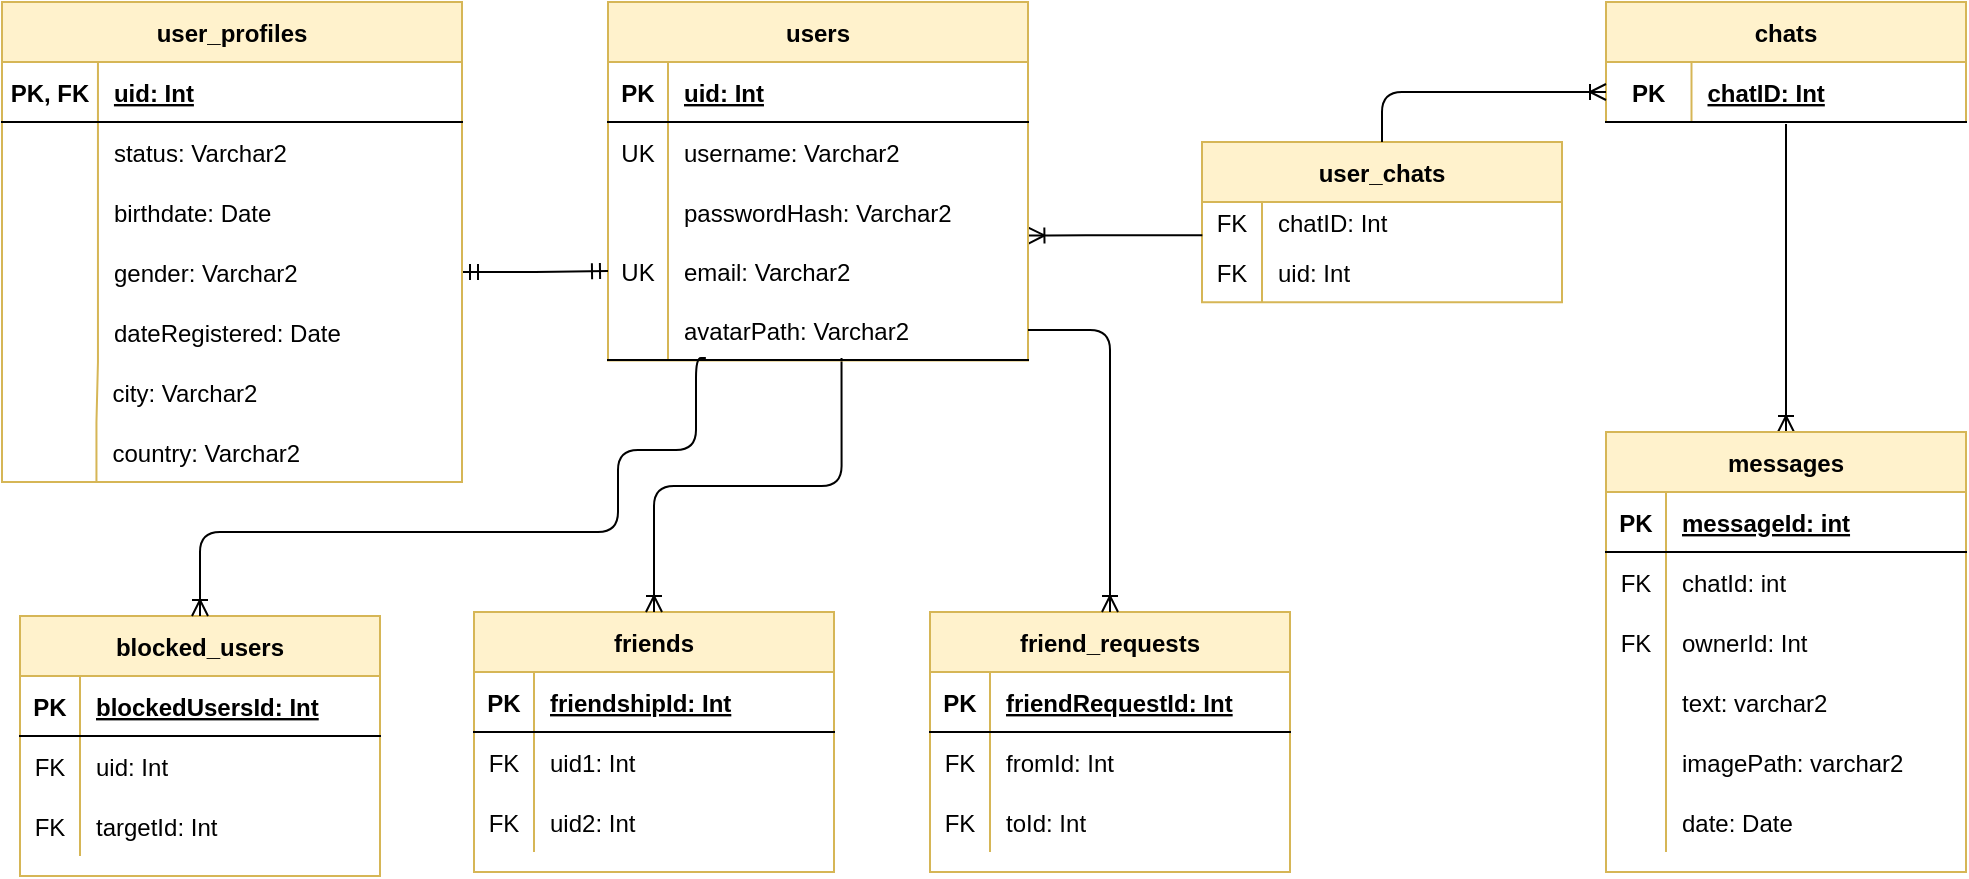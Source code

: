 <mxfile version="13.9.2" type="device" pages="2"><diagram id="nZhAia60HcHjWPLWafiR" name="Page-1"><mxGraphModel dx="1529" dy="642" grid="0" gridSize="10" guides="1" tooltips="1" connect="1" arrows="1" fold="1" page="0" pageScale="1" pageWidth="850" pageHeight="1100" math="0" shadow="0"><root><mxCell id="0"/><mxCell id="1" parent="0"/><mxCell id="AcMi8AMrqR9HZCV92tRk-106" value="user_chats" style="shape=table;startSize=30;container=1;collapsible=1;childLayout=tableLayout;fixedRows=1;rowLines=0;fontStyle=1;align=center;resizeLast=1;fillColor=#fff2cc;strokeColor=#D6B656;swimlaneFillColor=none;rounded=0;shadow=0;sketch=0;columnLines=1;resizeLastRow=0;horizontal=1;noLabel=0;connectable=1;" vertex="1" parent="1"><mxGeometry x="385" y="123" width="180" height="80.107" as="geometry"/></mxCell><mxCell id="AcMi8AMrqR9HZCV92tRk-107" value="" style="shape=partialRectangle;collapsible=0;dropTarget=0;pointerEvents=0;fillColor=none;top=0;left=0;bottom=1;right=0;points=[[0,0.5],[1,0.5]];portConstraint=eastwest;strokeColor=none;" vertex="1" parent="AcMi8AMrqR9HZCV92tRk-106"><mxGeometry y="30" width="180" height="20" as="geometry"/></mxCell><mxCell id="AcMi8AMrqR9HZCV92tRk-108" value="FK" style="shape=partialRectangle;connectable=0;fillColor=none;top=0;left=0;bottom=0;right=0;fontStyle=0;overflow=hidden;" vertex="1" parent="AcMi8AMrqR9HZCV92tRk-107"><mxGeometry width="30" height="20" as="geometry"/></mxCell><mxCell id="AcMi8AMrqR9HZCV92tRk-109" value="chatID: Int" style="shape=partialRectangle;connectable=0;fillColor=none;top=0;left=0;bottom=0;right=0;align=left;spacingLeft=6;fontStyle=0;overflow=hidden;" vertex="1" parent="AcMi8AMrqR9HZCV92tRk-107"><mxGeometry x="30" width="150" height="20" as="geometry"/></mxCell><mxCell id="AcMi8AMrqR9HZCV92tRk-110" value="" style="shape=partialRectangle;collapsible=0;dropTarget=0;pointerEvents=0;fillColor=none;top=0;left=0;bottom=1;right=0;points=[[0,0.5],[1,0.5]];portConstraint=eastwest;strokeWidth=1;strokeColor=none;" vertex="1" parent="AcMi8AMrqR9HZCV92tRk-106"><mxGeometry y="50" width="180" height="30" as="geometry"/></mxCell><mxCell id="AcMi8AMrqR9HZCV92tRk-111" value="FK" style="shape=partialRectangle;connectable=0;fillColor=none;top=0;left=0;bottom=0;right=0;fontStyle=0;overflow=hidden;" vertex="1" parent="AcMi8AMrqR9HZCV92tRk-110"><mxGeometry width="30" height="30" as="geometry"/></mxCell><mxCell id="AcMi8AMrqR9HZCV92tRk-112" value="uid: Int" style="shape=partialRectangle;connectable=0;fillColor=none;top=0;left=0;bottom=0;right=0;align=left;spacingLeft=6;fontStyle=0;overflow=hidden;" vertex="1" parent="AcMi8AMrqR9HZCV92tRk-110"><mxGeometry x="30" width="150" height="30" as="geometry"/></mxCell><mxCell id="AcMi8AMrqR9HZCV92tRk-113" value="" style="edgeStyle=orthogonalEdgeStyle;fontSize=12;html=1;endArrow=ERoneToMany;exitX=0.001;exitY=0.832;exitDx=0;exitDy=0;exitPerimeter=0;entryX=1.001;entryY=0.893;entryDx=0;entryDy=0;entryPerimeter=0;" edge="1" parent="1" source="AcMi8AMrqR9HZCV92tRk-107" target="AcMi8AMrqR9HZCV92tRk-162"><mxGeometry width="100" height="100" relative="1" as="geometry"><mxPoint x="373" y="174" as="sourcePoint"/><mxPoint x="313" y="174" as="targetPoint"/><Array as="points"><mxPoint x="318" y="170"/><mxPoint x="298" y="170"/></Array></mxGeometry></mxCell><mxCell id="AcMi8AMrqR9HZCV92tRk-114" value="" style="edgeStyle=orthogonalEdgeStyle;fontSize=12;html=1;endArrow=ERoneToMany;entryX=0.5;entryY=0;entryDx=0;entryDy=0;exitX=0.5;exitY=1.033;exitDx=0;exitDy=0;exitPerimeter=0;" edge="1" parent="1" source="AcMi8AMrqR9HZCV92tRk-207" target="AcMi8AMrqR9HZCV92tRk-115"><mxGeometry width="100" height="100" relative="1" as="geometry"><mxPoint x="677" y="151" as="sourcePoint"/><mxPoint x="614" y="273" as="targetPoint"/><Array as="points"/></mxGeometry></mxCell><mxCell id="AcMi8AMrqR9HZCV92tRk-115" value="messages" style="shape=table;startSize=30;container=1;collapsible=1;childLayout=tableLayout;fixedRows=1;rowLines=0;fontStyle=1;align=center;resizeLast=1;fillColor=#fff2cc;strokeColor=#d6b656;" vertex="1" parent="1"><mxGeometry x="587" y="268" width="180" height="220" as="geometry"/></mxCell><mxCell id="AcMi8AMrqR9HZCV92tRk-116" value="" style="shape=partialRectangle;collapsible=0;dropTarget=0;pointerEvents=0;fillColor=none;top=0;left=0;bottom=1;right=0;points=[[0,0.5],[1,0.5]];portConstraint=eastwest;" vertex="1" parent="AcMi8AMrqR9HZCV92tRk-115"><mxGeometry y="30" width="180" height="30" as="geometry"/></mxCell><mxCell id="AcMi8AMrqR9HZCV92tRk-117" value="PK" style="shape=partialRectangle;connectable=0;fillColor=none;top=0;left=0;bottom=0;right=0;fontStyle=1;overflow=hidden;" vertex="1" parent="AcMi8AMrqR9HZCV92tRk-116"><mxGeometry width="30" height="30" as="geometry"/></mxCell><mxCell id="AcMi8AMrqR9HZCV92tRk-118" value="messageId: int" style="shape=partialRectangle;connectable=0;fillColor=none;top=0;left=0;bottom=0;right=0;align=left;spacingLeft=6;fontStyle=5;overflow=hidden;" vertex="1" parent="AcMi8AMrqR9HZCV92tRk-116"><mxGeometry x="30" width="150" height="30" as="geometry"/></mxCell><mxCell id="AcMi8AMrqR9HZCV92tRk-119" value="" style="shape=partialRectangle;collapsible=0;dropTarget=0;pointerEvents=0;fillColor=none;top=0;left=0;bottom=0;right=0;points=[[0,0.5],[1,0.5]];portConstraint=eastwest;" vertex="1" parent="AcMi8AMrqR9HZCV92tRk-115"><mxGeometry y="60" width="180" height="30" as="geometry"/></mxCell><mxCell id="AcMi8AMrqR9HZCV92tRk-120" value="FK" style="shape=partialRectangle;connectable=0;fillColor=none;top=0;left=0;bottom=0;right=0;editable=1;overflow=hidden;" vertex="1" parent="AcMi8AMrqR9HZCV92tRk-119"><mxGeometry width="30" height="30" as="geometry"/></mxCell><mxCell id="AcMi8AMrqR9HZCV92tRk-121" value="chatId: int" style="shape=partialRectangle;connectable=0;fillColor=none;top=0;left=0;bottom=0;right=0;align=left;spacingLeft=6;overflow=hidden;" vertex="1" parent="AcMi8AMrqR9HZCV92tRk-119"><mxGeometry x="30" width="150" height="30" as="geometry"/></mxCell><mxCell id="AcMi8AMrqR9HZCV92tRk-122" value="" style="shape=partialRectangle;collapsible=0;dropTarget=0;pointerEvents=0;fillColor=none;top=0;left=0;bottom=0;right=0;points=[[0,0.5],[1,0.5]];portConstraint=eastwest;" vertex="1" parent="AcMi8AMrqR9HZCV92tRk-115"><mxGeometry y="90" width="180" height="30" as="geometry"/></mxCell><mxCell id="AcMi8AMrqR9HZCV92tRk-123" value="FK" style="shape=partialRectangle;connectable=0;fillColor=none;top=0;left=0;bottom=0;right=0;editable=1;overflow=hidden;" vertex="1" parent="AcMi8AMrqR9HZCV92tRk-122"><mxGeometry width="30" height="30" as="geometry"/></mxCell><mxCell id="AcMi8AMrqR9HZCV92tRk-124" value="ownerId: Int" style="shape=partialRectangle;connectable=0;fillColor=none;top=0;left=0;bottom=0;right=0;align=left;spacingLeft=6;overflow=hidden;" vertex="1" parent="AcMi8AMrqR9HZCV92tRk-122"><mxGeometry x="30" width="150" height="30" as="geometry"/></mxCell><mxCell id="AcMi8AMrqR9HZCV92tRk-125" value="" style="shape=partialRectangle;collapsible=0;dropTarget=0;pointerEvents=0;fillColor=none;top=0;left=0;bottom=0;right=0;points=[[0,0.5],[1,0.5]];portConstraint=eastwest;" vertex="1" parent="AcMi8AMrqR9HZCV92tRk-115"><mxGeometry y="120" width="180" height="30" as="geometry"/></mxCell><mxCell id="AcMi8AMrqR9HZCV92tRk-126" value="" style="shape=partialRectangle;connectable=0;fillColor=none;top=0;left=0;bottom=0;right=0;editable=1;overflow=hidden;" vertex="1" parent="AcMi8AMrqR9HZCV92tRk-125"><mxGeometry width="30" height="30" as="geometry"/></mxCell><mxCell id="AcMi8AMrqR9HZCV92tRk-127" value="text: varchar2" style="shape=partialRectangle;connectable=0;fillColor=none;top=0;left=0;bottom=0;right=0;align=left;spacingLeft=6;overflow=hidden;" vertex="1" parent="AcMi8AMrqR9HZCV92tRk-125"><mxGeometry x="30" width="150" height="30" as="geometry"/></mxCell><mxCell id="AcMi8AMrqR9HZCV92tRk-128" value="" style="shape=partialRectangle;collapsible=0;dropTarget=0;pointerEvents=0;fillColor=none;top=0;left=0;bottom=0;right=0;points=[[0,0.5],[1,0.5]];portConstraint=eastwest;" vertex="1" parent="AcMi8AMrqR9HZCV92tRk-115"><mxGeometry y="150" width="180" height="30" as="geometry"/></mxCell><mxCell id="AcMi8AMrqR9HZCV92tRk-129" value="" style="shape=partialRectangle;connectable=0;fillColor=none;top=0;left=0;bottom=0;right=0;editable=1;overflow=hidden;" vertex="1" parent="AcMi8AMrqR9HZCV92tRk-128"><mxGeometry width="30" height="30" as="geometry"/></mxCell><mxCell id="AcMi8AMrqR9HZCV92tRk-130" value="imagePath: varchar2" style="shape=partialRectangle;connectable=0;fillColor=none;top=0;left=0;bottom=0;right=0;align=left;spacingLeft=6;overflow=hidden;" vertex="1" parent="AcMi8AMrqR9HZCV92tRk-128"><mxGeometry x="30" width="150" height="30" as="geometry"/></mxCell><mxCell id="AcMi8AMrqR9HZCV92tRk-131" value="" style="shape=partialRectangle;collapsible=0;dropTarget=0;pointerEvents=0;fillColor=none;top=0;left=0;bottom=0;right=0;points=[[0,0.5],[1,0.5]];portConstraint=eastwest;" vertex="1" parent="AcMi8AMrqR9HZCV92tRk-115"><mxGeometry y="180" width="180" height="30" as="geometry"/></mxCell><mxCell id="AcMi8AMrqR9HZCV92tRk-132" value="" style="shape=partialRectangle;connectable=0;fillColor=none;top=0;left=0;bottom=0;right=0;editable=1;overflow=hidden;" vertex="1" parent="AcMi8AMrqR9HZCV92tRk-131"><mxGeometry width="30" height="30" as="geometry"/></mxCell><mxCell id="AcMi8AMrqR9HZCV92tRk-133" value="date: Date" style="shape=partialRectangle;connectable=0;fillColor=none;top=0;left=0;bottom=0;right=0;align=left;spacingLeft=6;overflow=hidden;" vertex="1" parent="AcMi8AMrqR9HZCV92tRk-131"><mxGeometry x="30" width="150" height="30" as="geometry"/></mxCell><mxCell id="AcMi8AMrqR9HZCV92tRk-134" value="friend_requests" style="shape=table;startSize=30;container=1;collapsible=1;childLayout=tableLayout;fixedRows=1;rowLines=0;fontStyle=1;align=center;resizeLast=1;fillColor=#fff2cc;strokeColor=#d6b656;" vertex="1" parent="1"><mxGeometry x="249" y="358" width="180" height="130" as="geometry"/></mxCell><mxCell id="AcMi8AMrqR9HZCV92tRk-135" value="" style="shape=partialRectangle;collapsible=0;dropTarget=0;pointerEvents=0;fillColor=none;top=0;left=0;bottom=1;right=0;points=[[0,0.5],[1,0.5]];portConstraint=eastwest;" vertex="1" parent="AcMi8AMrqR9HZCV92tRk-134"><mxGeometry y="30" width="180" height="30" as="geometry"/></mxCell><mxCell id="AcMi8AMrqR9HZCV92tRk-136" value="PK" style="shape=partialRectangle;connectable=0;fillColor=none;top=0;left=0;bottom=0;right=0;fontStyle=1;overflow=hidden;" vertex="1" parent="AcMi8AMrqR9HZCV92tRk-135"><mxGeometry width="30" height="30" as="geometry"/></mxCell><mxCell id="AcMi8AMrqR9HZCV92tRk-137" value="friendRequestId: Int" style="shape=partialRectangle;connectable=0;fillColor=none;top=0;left=0;bottom=0;right=0;align=left;spacingLeft=6;fontStyle=5;overflow=hidden;" vertex="1" parent="AcMi8AMrqR9HZCV92tRk-135"><mxGeometry x="30" width="150" height="30" as="geometry"/></mxCell><mxCell id="AcMi8AMrqR9HZCV92tRk-138" value="" style="shape=partialRectangle;collapsible=0;dropTarget=0;pointerEvents=0;fillColor=none;top=0;left=0;bottom=0;right=0;points=[[0,0.5],[1,0.5]];portConstraint=eastwest;" vertex="1" parent="AcMi8AMrqR9HZCV92tRk-134"><mxGeometry y="60" width="180" height="30" as="geometry"/></mxCell><mxCell id="AcMi8AMrqR9HZCV92tRk-139" value="FK" style="shape=partialRectangle;connectable=0;fillColor=none;top=0;left=0;bottom=0;right=0;editable=1;overflow=hidden;" vertex="1" parent="AcMi8AMrqR9HZCV92tRk-138"><mxGeometry width="30" height="30" as="geometry"/></mxCell><mxCell id="AcMi8AMrqR9HZCV92tRk-140" value="fromId: Int" style="shape=partialRectangle;connectable=0;fillColor=none;top=0;left=0;bottom=0;right=0;align=left;spacingLeft=6;overflow=hidden;" vertex="1" parent="AcMi8AMrqR9HZCV92tRk-138"><mxGeometry x="30" width="150" height="30" as="geometry"/></mxCell><mxCell id="AcMi8AMrqR9HZCV92tRk-141" value="" style="shape=partialRectangle;collapsible=0;dropTarget=0;pointerEvents=0;fillColor=none;top=0;left=0;bottom=0;right=0;points=[[0,0.5],[1,0.5]];portConstraint=eastwest;" vertex="1" parent="AcMi8AMrqR9HZCV92tRk-134"><mxGeometry y="90" width="180" height="30" as="geometry"/></mxCell><mxCell id="AcMi8AMrqR9HZCV92tRk-142" value="FK" style="shape=partialRectangle;connectable=0;fillColor=none;top=0;left=0;bottom=0;right=0;editable=1;overflow=hidden;" vertex="1" parent="AcMi8AMrqR9HZCV92tRk-141"><mxGeometry width="30" height="30" as="geometry"/></mxCell><mxCell id="AcMi8AMrqR9HZCV92tRk-143" value="toId: Int" style="shape=partialRectangle;connectable=0;fillColor=none;top=0;left=0;bottom=0;right=0;align=left;spacingLeft=6;overflow=hidden;" vertex="1" parent="AcMi8AMrqR9HZCV92tRk-141"><mxGeometry x="30" width="150" height="30" as="geometry"/></mxCell><mxCell id="AcMi8AMrqR9HZCV92tRk-144" value="friends" style="shape=table;startSize=30;container=1;collapsible=1;childLayout=tableLayout;fixedRows=1;rowLines=0;fontStyle=1;align=center;resizeLast=1;fillColor=#fff2cc;strokeColor=#d6b656;" vertex="1" parent="1"><mxGeometry x="21" y="358" width="180" height="130" as="geometry"/></mxCell><mxCell id="AcMi8AMrqR9HZCV92tRk-145" value="" style="shape=partialRectangle;collapsible=0;dropTarget=0;pointerEvents=0;fillColor=none;top=0;left=0;bottom=1;right=0;points=[[0,0.5],[1,0.5]];portConstraint=eastwest;" vertex="1" parent="AcMi8AMrqR9HZCV92tRk-144"><mxGeometry y="30" width="180" height="30" as="geometry"/></mxCell><mxCell id="AcMi8AMrqR9HZCV92tRk-146" value="PK" style="shape=partialRectangle;connectable=0;fillColor=none;top=0;left=0;bottom=0;right=0;fontStyle=1;overflow=hidden;" vertex="1" parent="AcMi8AMrqR9HZCV92tRk-145"><mxGeometry width="30" height="30" as="geometry"/></mxCell><mxCell id="AcMi8AMrqR9HZCV92tRk-147" value="friendshipId: Int" style="shape=partialRectangle;connectable=0;fillColor=none;top=0;left=0;bottom=0;right=0;align=left;spacingLeft=6;fontStyle=5;overflow=hidden;" vertex="1" parent="AcMi8AMrqR9HZCV92tRk-145"><mxGeometry x="30" width="150" height="30" as="geometry"/></mxCell><mxCell id="AcMi8AMrqR9HZCV92tRk-148" value="" style="shape=partialRectangle;collapsible=0;dropTarget=0;pointerEvents=0;fillColor=none;top=0;left=0;bottom=0;right=0;points=[[0,0.5],[1,0.5]];portConstraint=eastwest;" vertex="1" parent="AcMi8AMrqR9HZCV92tRk-144"><mxGeometry y="60" width="180" height="30" as="geometry"/></mxCell><mxCell id="AcMi8AMrqR9HZCV92tRk-149" value="FK" style="shape=partialRectangle;connectable=0;fillColor=none;top=0;left=0;bottom=0;right=0;editable=1;overflow=hidden;" vertex="1" parent="AcMi8AMrqR9HZCV92tRk-148"><mxGeometry width="30" height="30" as="geometry"/></mxCell><mxCell id="AcMi8AMrqR9HZCV92tRk-150" value="uid1: Int" style="shape=partialRectangle;connectable=0;fillColor=none;top=0;left=0;bottom=0;right=0;align=left;spacingLeft=6;overflow=hidden;" vertex="1" parent="AcMi8AMrqR9HZCV92tRk-148"><mxGeometry x="30" width="150" height="30" as="geometry"/></mxCell><mxCell id="AcMi8AMrqR9HZCV92tRk-151" value="" style="shape=partialRectangle;collapsible=0;dropTarget=0;pointerEvents=0;fillColor=none;top=0;left=0;bottom=0;right=0;points=[[0,0.5],[1,0.5]];portConstraint=eastwest;" vertex="1" parent="AcMi8AMrqR9HZCV92tRk-144"><mxGeometry y="90" width="180" height="30" as="geometry"/></mxCell><mxCell id="AcMi8AMrqR9HZCV92tRk-152" value="FK" style="shape=partialRectangle;connectable=0;fillColor=none;top=0;left=0;bottom=0;right=0;editable=1;overflow=hidden;" vertex="1" parent="AcMi8AMrqR9HZCV92tRk-151"><mxGeometry width="30" height="30" as="geometry"/></mxCell><mxCell id="AcMi8AMrqR9HZCV92tRk-153" value="uid2: Int" style="shape=partialRectangle;connectable=0;fillColor=none;top=0;left=0;bottom=0;right=0;align=left;spacingLeft=6;overflow=hidden;" vertex="1" parent="AcMi8AMrqR9HZCV92tRk-151"><mxGeometry x="30" width="150" height="30" as="geometry"/></mxCell><mxCell id="AcMi8AMrqR9HZCV92tRk-154" value="" style="edgeStyle=orthogonalEdgeStyle;fontSize=12;html=1;endArrow=ERoneToMany;entryX=0.5;entryY=0;entryDx=0;entryDy=0;exitX=0.556;exitY=0.967;exitDx=0;exitDy=0;exitPerimeter=0;" edge="1" parent="1" source="AcMi8AMrqR9HZCV92tRk-168" target="AcMi8AMrqR9HZCV92tRk-144"><mxGeometry width="100" height="100" relative="1" as="geometry"><mxPoint x="221" y="300" as="sourcePoint"/><mxPoint x="182" y="302" as="targetPoint"/></mxGeometry></mxCell><mxCell id="AcMi8AMrqR9HZCV92tRk-155" value="users" style="shape=table;startSize=30;container=1;collapsible=1;childLayout=tableLayout;fixedRows=1;rowLines=0;fontStyle=1;align=center;resizeLast=1;fillColor=#fff2cc;strokeColor=#d6b656;" vertex="1" parent="1"><mxGeometry x="88" y="53" width="210" height="179.218" as="geometry"/></mxCell><mxCell id="AcMi8AMrqR9HZCV92tRk-156" value="" style="shape=partialRectangle;collapsible=0;dropTarget=0;pointerEvents=0;fillColor=none;top=0;left=0;bottom=1;right=0;points=[[0,0.5],[1,0.5]];portConstraint=eastwest;" vertex="1" parent="AcMi8AMrqR9HZCV92tRk-155"><mxGeometry y="30" width="210" height="30" as="geometry"/></mxCell><mxCell id="AcMi8AMrqR9HZCV92tRk-157" value="PK" style="shape=partialRectangle;connectable=0;fillColor=none;top=0;left=0;bottom=0;right=0;fontStyle=1;overflow=hidden;" vertex="1" parent="AcMi8AMrqR9HZCV92tRk-156"><mxGeometry width="30" height="30" as="geometry"/></mxCell><mxCell id="AcMi8AMrqR9HZCV92tRk-158" value="uid: Int" style="shape=partialRectangle;connectable=0;fillColor=none;top=0;left=0;bottom=0;right=0;align=left;spacingLeft=6;fontStyle=5;overflow=hidden;" vertex="1" parent="AcMi8AMrqR9HZCV92tRk-156"><mxGeometry x="30" width="180" height="30" as="geometry"/></mxCell><mxCell id="AcMi8AMrqR9HZCV92tRk-159" value="" style="shape=partialRectangle;collapsible=0;dropTarget=0;pointerEvents=0;fillColor=none;top=0;left=0;bottom=1;right=0;points=[[0,0.5],[1,0.5]];portConstraint=eastwest;strokeColor=none;" vertex="1" parent="AcMi8AMrqR9HZCV92tRk-155"><mxGeometry y="60" width="210" height="30" as="geometry"/></mxCell><mxCell id="AcMi8AMrqR9HZCV92tRk-160" value="UK" style="shape=partialRectangle;connectable=0;fillColor=none;top=0;left=0;bottom=0;right=0;fontStyle=0;overflow=hidden;" vertex="1" parent="AcMi8AMrqR9HZCV92tRk-159"><mxGeometry width="30" height="30" as="geometry"/></mxCell><mxCell id="AcMi8AMrqR9HZCV92tRk-161" value="username: Varchar2" style="shape=partialRectangle;connectable=0;fillColor=none;top=0;left=0;bottom=0;right=0;align=left;spacingLeft=6;fontStyle=0;overflow=hidden;strokeColor=none;" vertex="1" parent="AcMi8AMrqR9HZCV92tRk-159"><mxGeometry x="30" width="180" height="30" as="geometry"/></mxCell><mxCell id="AcMi8AMrqR9HZCV92tRk-162" value="" style="shape=partialRectangle;collapsible=0;dropTarget=0;pointerEvents=0;fillColor=none;top=0;left=0;bottom=1;right=0;points=[[0,0.5],[1,0.5]];portConstraint=eastwest;strokeColor=none;" vertex="1" parent="AcMi8AMrqR9HZCV92tRk-155"><mxGeometry y="90" width="210" height="30" as="geometry"/></mxCell><mxCell id="AcMi8AMrqR9HZCV92tRk-163" value="" style="shape=partialRectangle;connectable=0;fillColor=none;top=0;left=0;bottom=0;right=0;fontStyle=1;overflow=hidden;" vertex="1" parent="AcMi8AMrqR9HZCV92tRk-162"><mxGeometry width="30" height="30" as="geometry"/></mxCell><mxCell id="AcMi8AMrqR9HZCV92tRk-164" value="passwordHash: Varchar2" style="shape=partialRectangle;connectable=0;fillColor=none;top=0;left=0;bottom=0;right=0;align=left;spacingLeft=6;fontStyle=0;overflow=hidden;strokeColor=none;" vertex="1" parent="AcMi8AMrqR9HZCV92tRk-162"><mxGeometry x="30" width="180" height="30" as="geometry"/></mxCell><mxCell id="AcMi8AMrqR9HZCV92tRk-165" value="" style="shape=partialRectangle;collapsible=0;dropTarget=0;pointerEvents=0;fillColor=none;top=0;left=0;bottom=1;right=0;points=[[0,0.5],[1,0.5]];portConstraint=eastwest;strokeColor=none;" vertex="1" parent="AcMi8AMrqR9HZCV92tRk-155"><mxGeometry y="120" width="210" height="29" as="geometry"/></mxCell><mxCell id="AcMi8AMrqR9HZCV92tRk-166" value="UK" style="shape=partialRectangle;connectable=0;fillColor=none;top=0;left=0;bottom=0;right=0;fontStyle=0;overflow=hidden;" vertex="1" parent="AcMi8AMrqR9HZCV92tRk-165"><mxGeometry width="30" height="29" as="geometry"/></mxCell><mxCell id="AcMi8AMrqR9HZCV92tRk-167" value="email: Varchar2" style="shape=partialRectangle;connectable=0;fillColor=none;top=0;left=0;bottom=0;right=0;align=left;spacingLeft=6;fontStyle=0;overflow=hidden;" vertex="1" parent="AcMi8AMrqR9HZCV92tRk-165"><mxGeometry x="30" width="180" height="29" as="geometry"/></mxCell><mxCell id="AcMi8AMrqR9HZCV92tRk-168" value="" style="shape=partialRectangle;collapsible=0;dropTarget=0;pointerEvents=0;fillColor=none;top=0;left=0;bottom=1;right=0;points=[[0,0.5],[1,0.5]];portConstraint=eastwest;" vertex="1" parent="AcMi8AMrqR9HZCV92tRk-155"><mxGeometry y="149" width="210" height="30" as="geometry"/></mxCell><mxCell id="AcMi8AMrqR9HZCV92tRk-169" value="" style="shape=partialRectangle;connectable=0;fillColor=none;top=0;left=0;bottom=0;right=0;fontStyle=1;overflow=hidden;" vertex="1" parent="AcMi8AMrqR9HZCV92tRk-168"><mxGeometry width="30" height="30" as="geometry"/></mxCell><mxCell id="AcMi8AMrqR9HZCV92tRk-170" value="avatarPath: Varchar2" style="shape=partialRectangle;connectable=0;fillColor=none;top=0;left=0;bottom=0;right=0;align=left;spacingLeft=6;fontStyle=0;overflow=hidden;" vertex="1" parent="AcMi8AMrqR9HZCV92tRk-168"><mxGeometry x="30" width="180" height="30" as="geometry"/></mxCell><mxCell id="AcMi8AMrqR9HZCV92tRk-171" value="" style="edgeStyle=orthogonalEdgeStyle;fontSize=12;html=1;endArrow=ERoneToMany;entryX=0.5;entryY=0;entryDx=0;entryDy=0;exitX=1;exitY=0.5;exitDx=0;exitDy=0;" edge="1" parent="1" source="AcMi8AMrqR9HZCV92tRk-168" target="AcMi8AMrqR9HZCV92tRk-134"><mxGeometry width="100" height="100" relative="1" as="geometry"><mxPoint x="462.08" y="194.01" as="sourcePoint"/><mxPoint x="385" y="313" as="targetPoint"/></mxGeometry></mxCell><mxCell id="AcMi8AMrqR9HZCV92tRk-172" value="" style="edgeStyle=orthogonalEdgeStyle;fontSize=12;html=1;endArrow=ERmandOne;startArrow=ERmandOne;exitX=1;exitY=0.5;exitDx=0;exitDy=0;entryX=0;entryY=0.5;entryDx=0;entryDy=0;" edge="1" parent="1" source="AcMi8AMrqR9HZCV92tRk-183" target="AcMi8AMrqR9HZCV92tRk-165"><mxGeometry width="100" height="100" relative="1" as="geometry"><mxPoint x="58" y="284" as="sourcePoint"/><mxPoint x="88" y="184" as="targetPoint"/></mxGeometry></mxCell><mxCell id="AcMi8AMrqR9HZCV92tRk-173" value="user_profiles" style="shape=table;startSize=30;container=1;collapsible=1;childLayout=tableLayout;fixedRows=1;rowLines=0;fontStyle=1;align=center;resizeLast=1;fillColor=#fff2cc;strokeColor=#d6b656;" vertex="1" parent="1"><mxGeometry x="-215" y="53" width="230" height="240" as="geometry"/></mxCell><mxCell id="AcMi8AMrqR9HZCV92tRk-174" value="" style="shape=partialRectangle;collapsible=0;dropTarget=0;pointerEvents=0;fillColor=none;top=0;left=0;bottom=1;right=0;points=[[0,0.5],[1,0.5]];portConstraint=eastwest;" vertex="1" parent="AcMi8AMrqR9HZCV92tRk-173"><mxGeometry y="30" width="230" height="30" as="geometry"/></mxCell><mxCell id="AcMi8AMrqR9HZCV92tRk-175" value="PK, FK" style="shape=partialRectangle;connectable=0;fillColor=none;top=0;left=0;bottom=0;right=0;fontStyle=1;overflow=hidden;" vertex="1" parent="AcMi8AMrqR9HZCV92tRk-174"><mxGeometry width="47.976" height="30" as="geometry"/></mxCell><mxCell id="AcMi8AMrqR9HZCV92tRk-176" value="uid: Int" style="shape=partialRectangle;connectable=0;fillColor=none;top=0;left=0;bottom=0;right=0;align=left;spacingLeft=6;fontStyle=5;overflow=hidden;" vertex="1" parent="AcMi8AMrqR9HZCV92tRk-174"><mxGeometry x="47.976" width="182.024" height="30" as="geometry"/></mxCell><mxCell id="AcMi8AMrqR9HZCV92tRk-177" value="" style="shape=partialRectangle;collapsible=0;dropTarget=0;pointerEvents=0;fillColor=none;top=0;left=0;bottom=0;right=0;points=[[0,0.5],[1,0.5]];portConstraint=eastwest;" vertex="1" parent="AcMi8AMrqR9HZCV92tRk-173"><mxGeometry y="60" width="230" height="30" as="geometry"/></mxCell><mxCell id="AcMi8AMrqR9HZCV92tRk-178" value="" style="shape=partialRectangle;connectable=0;fillColor=none;top=0;left=0;bottom=0;right=0;fontStyle=1;overflow=hidden;" vertex="1" parent="AcMi8AMrqR9HZCV92tRk-177"><mxGeometry width="47.976" height="30" as="geometry"/></mxCell><mxCell id="AcMi8AMrqR9HZCV92tRk-179" value="status: Varchar2" style="shape=partialRectangle;connectable=0;fillColor=none;top=0;left=0;bottom=0;right=0;align=left;spacingLeft=6;fontStyle=0;overflow=hidden;" vertex="1" parent="AcMi8AMrqR9HZCV92tRk-177"><mxGeometry x="47.976" width="182.024" height="30" as="geometry"/></mxCell><mxCell id="AcMi8AMrqR9HZCV92tRk-180" value="" style="shape=partialRectangle;collapsible=0;dropTarget=0;pointerEvents=0;fillColor=none;top=0;left=0;bottom=0;right=0;points=[[0,0.5],[1,0.5]];portConstraint=eastwest;" vertex="1" parent="AcMi8AMrqR9HZCV92tRk-173"><mxGeometry y="90" width="230" height="30" as="geometry"/></mxCell><mxCell id="AcMi8AMrqR9HZCV92tRk-181" value="" style="shape=partialRectangle;connectable=0;fillColor=none;top=0;left=0;bottom=0;right=0;fontStyle=1;overflow=hidden;" vertex="1" parent="AcMi8AMrqR9HZCV92tRk-180"><mxGeometry width="47.976" height="30" as="geometry"/></mxCell><mxCell id="AcMi8AMrqR9HZCV92tRk-182" value="birthdate: Date" style="shape=partialRectangle;connectable=0;fillColor=none;top=0;left=0;bottom=0;right=0;align=left;spacingLeft=6;fontStyle=0;overflow=hidden;" vertex="1" parent="AcMi8AMrqR9HZCV92tRk-180"><mxGeometry x="47.976" width="182.024" height="30" as="geometry"/></mxCell><mxCell id="AcMi8AMrqR9HZCV92tRk-183" value="" style="shape=partialRectangle;collapsible=0;dropTarget=0;pointerEvents=0;fillColor=none;top=0;left=0;bottom=0;right=0;points=[[0,0.5],[1,0.5]];portConstraint=eastwest;" vertex="1" parent="AcMi8AMrqR9HZCV92tRk-173"><mxGeometry y="120" width="230" height="30" as="geometry"/></mxCell><mxCell id="AcMi8AMrqR9HZCV92tRk-184" value="" style="shape=partialRectangle;connectable=0;fillColor=none;top=0;left=0;bottom=0;right=0;fontStyle=1;overflow=hidden;" vertex="1" parent="AcMi8AMrqR9HZCV92tRk-183"><mxGeometry width="47.976" height="30" as="geometry"/></mxCell><mxCell id="AcMi8AMrqR9HZCV92tRk-185" value="gender: Varchar2" style="shape=partialRectangle;connectable=0;fillColor=none;top=0;left=0;bottom=0;right=0;align=left;spacingLeft=6;fontStyle=0;overflow=hidden;" vertex="1" parent="AcMi8AMrqR9HZCV92tRk-183"><mxGeometry x="47.976" width="182.024" height="30" as="geometry"/></mxCell><mxCell id="AcMi8AMrqR9HZCV92tRk-186" value="" style="shape=partialRectangle;collapsible=0;dropTarget=0;pointerEvents=0;fillColor=none;top=0;left=0;bottom=0;right=0;points=[[0,0.5],[1,0.5]];portConstraint=eastwest;" vertex="1" parent="AcMi8AMrqR9HZCV92tRk-173"><mxGeometry y="150" width="230" height="30" as="geometry"/></mxCell><mxCell id="AcMi8AMrqR9HZCV92tRk-187" value="" style="shape=partialRectangle;connectable=0;fillColor=none;top=0;left=0;bottom=0;right=0;fontStyle=1;overflow=hidden;" vertex="1" parent="AcMi8AMrqR9HZCV92tRk-186"><mxGeometry width="47.976" height="30" as="geometry"/></mxCell><mxCell id="AcMi8AMrqR9HZCV92tRk-188" value="dateRegistered: Date" style="shape=partialRectangle;connectable=0;fillColor=none;top=0;left=0;bottom=0;right=0;align=left;spacingLeft=6;fontStyle=0;overflow=hidden;" vertex="1" parent="AcMi8AMrqR9HZCV92tRk-186"><mxGeometry x="47.976" width="182.024" height="30" as="geometry"/></mxCell><mxCell id="AcMi8AMrqR9HZCV92tRk-189" value="" style="shape=partialRectangle;collapsible=0;dropTarget=0;pointerEvents=0;fillColor=none;top=0;left=0;bottom=0;right=0;points=[[0,0.5],[1,0.5]];portConstraint=eastwest;" vertex="1" parent="AcMi8AMrqR9HZCV92tRk-173"><mxGeometry y="180" width="230" height="30" as="geometry"/></mxCell><mxCell id="AcMi8AMrqR9HZCV92tRk-190" value="" style="shape=partialRectangle;connectable=0;fillColor=none;top=0;left=0;bottom=0;right=0;editable=1;overflow=hidden;" vertex="1" parent="AcMi8AMrqR9HZCV92tRk-189"><mxGeometry width="47.226" height="30" as="geometry"/></mxCell><mxCell id="AcMi8AMrqR9HZCV92tRk-191" value="city: Varchar2" style="shape=partialRectangle;connectable=0;fillColor=none;top=0;left=0;bottom=0;right=0;align=left;spacingLeft=6;overflow=hidden;fontStyle=0" vertex="1" parent="AcMi8AMrqR9HZCV92tRk-189"><mxGeometry x="47.226" width="182.774" height="30" as="geometry"/></mxCell><mxCell id="AcMi8AMrqR9HZCV92tRk-192" value="" style="shape=partialRectangle;collapsible=0;dropTarget=0;pointerEvents=0;fillColor=none;top=0;left=0;bottom=0;right=0;points=[[0,0.5],[1,0.5]];portConstraint=eastwest;" vertex="1" parent="AcMi8AMrqR9HZCV92tRk-173"><mxGeometry y="210" width="230" height="30" as="geometry"/></mxCell><mxCell id="AcMi8AMrqR9HZCV92tRk-193" value="" style="shape=partialRectangle;connectable=0;fillColor=none;top=0;left=0;bottom=0;right=0;editable=1;overflow=hidden;" vertex="1" parent="AcMi8AMrqR9HZCV92tRk-192"><mxGeometry width="47.226" height="30" as="geometry"/></mxCell><mxCell id="AcMi8AMrqR9HZCV92tRk-194" value="country: Varchar2" style="shape=partialRectangle;connectable=0;fillColor=none;top=0;left=0;bottom=0;right=0;align=left;spacingLeft=6;overflow=hidden;fontStyle=0" vertex="1" parent="AcMi8AMrqR9HZCV92tRk-192"><mxGeometry x="47.226" width="182.774" height="30" as="geometry"/></mxCell><mxCell id="AcMi8AMrqR9HZCV92tRk-195" value="blocked_users" style="shape=table;startSize=30;container=1;collapsible=1;childLayout=tableLayout;fixedRows=1;rowLines=0;fontStyle=1;align=center;resizeLast=1;fillColor=#fff2cc;strokeColor=#d6b656;" vertex="1" parent="1"><mxGeometry x="-206" y="360" width="180" height="130" as="geometry"/></mxCell><mxCell id="AcMi8AMrqR9HZCV92tRk-196" value="" style="shape=partialRectangle;collapsible=0;dropTarget=0;pointerEvents=0;fillColor=none;top=0;left=0;bottom=1;right=0;points=[[0,0.5],[1,0.5]];portConstraint=eastwest;" vertex="1" parent="AcMi8AMrqR9HZCV92tRk-195"><mxGeometry y="30" width="180" height="30" as="geometry"/></mxCell><mxCell id="AcMi8AMrqR9HZCV92tRk-197" value="PK" style="shape=partialRectangle;connectable=0;fillColor=none;top=0;left=0;bottom=0;right=0;fontStyle=1;overflow=hidden;" vertex="1" parent="AcMi8AMrqR9HZCV92tRk-196"><mxGeometry width="30" height="30" as="geometry"/></mxCell><mxCell id="AcMi8AMrqR9HZCV92tRk-198" value="blockedUsersId: Int" style="shape=partialRectangle;connectable=0;fillColor=none;top=0;left=0;bottom=0;right=0;align=left;spacingLeft=6;fontStyle=5;overflow=hidden;" vertex="1" parent="AcMi8AMrqR9HZCV92tRk-196"><mxGeometry x="30" width="150" height="30" as="geometry"/></mxCell><mxCell id="AcMi8AMrqR9HZCV92tRk-199" value="" style="shape=partialRectangle;collapsible=0;dropTarget=0;pointerEvents=0;fillColor=none;top=0;left=0;bottom=0;right=0;points=[[0,0.5],[1,0.5]];portConstraint=eastwest;" vertex="1" parent="AcMi8AMrqR9HZCV92tRk-195"><mxGeometry y="60" width="180" height="30" as="geometry"/></mxCell><mxCell id="AcMi8AMrqR9HZCV92tRk-200" value="FK" style="shape=partialRectangle;connectable=0;fillColor=none;top=0;left=0;bottom=0;right=0;editable=1;overflow=hidden;" vertex="1" parent="AcMi8AMrqR9HZCV92tRk-199"><mxGeometry width="30" height="30" as="geometry"/></mxCell><mxCell id="AcMi8AMrqR9HZCV92tRk-201" value="uid: Int" style="shape=partialRectangle;connectable=0;fillColor=none;top=0;left=0;bottom=0;right=0;align=left;spacingLeft=6;overflow=hidden;" vertex="1" parent="AcMi8AMrqR9HZCV92tRk-199"><mxGeometry x="30" width="150" height="30" as="geometry"/></mxCell><mxCell id="AcMi8AMrqR9HZCV92tRk-202" value="" style="shape=partialRectangle;collapsible=0;dropTarget=0;pointerEvents=0;fillColor=none;top=0;left=0;bottom=0;right=0;points=[[0,0.5],[1,0.5]];portConstraint=eastwest;" vertex="1" parent="AcMi8AMrqR9HZCV92tRk-195"><mxGeometry y="90" width="180" height="30" as="geometry"/></mxCell><mxCell id="AcMi8AMrqR9HZCV92tRk-203" value="FK" style="shape=partialRectangle;connectable=0;fillColor=none;top=0;left=0;bottom=0;right=0;editable=1;overflow=hidden;" vertex="1" parent="AcMi8AMrqR9HZCV92tRk-202"><mxGeometry width="30" height="30" as="geometry"/></mxCell><mxCell id="AcMi8AMrqR9HZCV92tRk-204" value="targetId: Int" style="shape=partialRectangle;connectable=0;fillColor=none;top=0;left=0;bottom=0;right=0;align=left;spacingLeft=6;overflow=hidden;" vertex="1" parent="AcMi8AMrqR9HZCV92tRk-202"><mxGeometry x="30" width="150" height="30" as="geometry"/></mxCell><mxCell id="AcMi8AMrqR9HZCV92tRk-205" value="" style="edgeStyle=orthogonalEdgeStyle;fontSize=12;html=1;endArrow=ERoneToMany;exitX=0.233;exitY=0.967;exitDx=0;exitDy=0;exitPerimeter=0;" edge="1" parent="1" source="AcMi8AMrqR9HZCV92tRk-168" target="AcMi8AMrqR9HZCV92tRk-195"><mxGeometry width="100" height="100" relative="1" as="geometry"><mxPoint x="203.084" y="249.01" as="sourcePoint"/><mxPoint x="121" y="368" as="targetPoint"/><Array as="points"><mxPoint x="132" y="277"/><mxPoint x="93" y="277"/><mxPoint x="93" y="318"/><mxPoint x="-116" y="318"/></Array></mxGeometry></mxCell><mxCell id="AcMi8AMrqR9HZCV92tRk-206" value="chats" style="shape=table;startSize=30;container=1;collapsible=1;childLayout=tableLayout;fixedRows=1;rowLines=0;fontStyle=1;align=center;resizeLast=1;fillColor=#fff2cc;strokeColor=#D6B656;" vertex="1" parent="1"><mxGeometry x="587" y="53" width="180" height="60" as="geometry"/></mxCell><mxCell id="AcMi8AMrqR9HZCV92tRk-207" value="" style="shape=partialRectangle;collapsible=0;dropTarget=0;pointerEvents=0;fillColor=none;top=0;left=0;bottom=1;right=0;points=[[0,0.5],[1,0.5]];portConstraint=eastwest;" vertex="1" parent="AcMi8AMrqR9HZCV92tRk-206"><mxGeometry y="30" width="180" height="30" as="geometry"/></mxCell><mxCell id="AcMi8AMrqR9HZCV92tRk-208" value="PK" style="shape=partialRectangle;connectable=0;fillColor=none;top=0;left=0;bottom=0;right=0;fontStyle=1;overflow=hidden;" vertex="1" parent="AcMi8AMrqR9HZCV92tRk-207"><mxGeometry width="42.75" height="30" as="geometry"/></mxCell><mxCell id="AcMi8AMrqR9HZCV92tRk-209" value="chatID: Int" style="shape=partialRectangle;connectable=0;fillColor=none;top=0;left=0;bottom=0;right=0;align=left;spacingLeft=6;fontStyle=5;overflow=hidden;" vertex="1" parent="AcMi8AMrqR9HZCV92tRk-207"><mxGeometry x="42.75" width="137.25" height="30" as="geometry"/></mxCell><mxCell id="AcMi8AMrqR9HZCV92tRk-210" value="" style="edgeStyle=orthogonalEdgeStyle;fontSize=12;html=1;endArrow=ERoneToMany;exitX=0.5;exitY=0;exitDx=0;exitDy=0;" edge="1" parent="1" source="AcMi8AMrqR9HZCV92tRk-106" target="AcMi8AMrqR9HZCV92tRk-207"><mxGeometry width="100" height="100" relative="1" as="geometry"><mxPoint x="746" y="-11" as="sourcePoint"/><mxPoint x="499" y="7" as="targetPoint"/></mxGeometry></mxCell></root></mxGraphModel></diagram><diagram id="4iAo2sQAJu7NcLwxJuKh" name="Page-2"><mxGraphModel dx="2155" dy="770" grid="0" gridSize="10" guides="1" tooltips="1" connect="1" arrows="1" fold="1" page="0" pageScale="1" pageWidth="850" pageHeight="1100" math="0" shadow="0"><root><mxCell id="PXCZ7dWAEgPfq-1pEotx-0"/><mxCell id="PXCZ7dWAEgPfq-1pEotx-1" parent="PXCZ7dWAEgPfq-1pEotx-0"/><mxCell id="SH9kPFAX9ilVUzi7zAIi-3" style="edgeStyle=orthogonalEdgeStyle;rounded=0;orthogonalLoop=1;jettySize=auto;html=1;" parent="PXCZ7dWAEgPfq-1pEotx-1" source="ruFGgUc34BMba-EVwmXg-0" target="SH9kPFAX9ilVUzi7zAIi-1" edge="1"><mxGeometry relative="1" as="geometry"/></mxCell><mxCell id="ruFGgUc34BMba-EVwmXg-0" value="&lt;font style=&quot;font-size: 22px&quot;&gt;Angular Front-end Server&lt;/font&gt;" style="ellipse;whiteSpace=wrap;html=1;" parent="PXCZ7dWAEgPfq-1pEotx-1" vertex="1"><mxGeometry x="-641" y="340" width="413" height="308" as="geometry"/></mxCell><mxCell id="SH9kPFAX9ilVUzi7zAIi-0" value="" style="shape=image;html=1;verticalAlign=top;verticalLabelPosition=bottom;labelBackgroundColor=#ffffff;imageAspect=0;aspect=fixed;image=https://cdn4.iconfinder.com/data/icons/logos-and-brands/512/21_Angular_logo_logos-128.png" parent="PXCZ7dWAEgPfq-1pEotx-1" vertex="1"><mxGeometry x="-498.5" y="511" width="128" height="128" as="geometry"/></mxCell><mxCell id="JWsQjXYQeKJUyDJO-lE9-0" style="edgeStyle=orthogonalEdgeStyle;rounded=0;orthogonalLoop=1;jettySize=auto;html=1;entryX=0;entryY=0.5;entryDx=0;entryDy=0;" parent="PXCZ7dWAEgPfq-1pEotx-1" source="SH9kPFAX9ilVUzi7zAIi-1" target="SH9kPFAX9ilVUzi7zAIi-7" edge="1"><mxGeometry relative="1" as="geometry"/></mxCell><mxCell id="SH9kPFAX9ilVUzi7zAIi-1" value="&lt;font style=&quot;font-size: 31px&quot;&gt;Spring Kolin&lt;/font&gt;" style="ellipse;whiteSpace=wrap;html=1;aspect=fixed;" parent="PXCZ7dWAEgPfq-1pEotx-1" vertex="1"><mxGeometry x="45" y="243.5" width="501" height="501" as="geometry"/></mxCell><mxCell id="SH9kPFAX9ilVUzi7zAIi-2" value="" style="shape=image;html=1;verticalAlign=top;verticalLabelPosition=bottom;labelBackgroundColor=#ffffff;imageAspect=0;aspect=fixed;image=https://cdn4.iconfinder.com/data/icons/logos-brands-5/24/kotlin-128.png" parent="PXCZ7dWAEgPfq-1pEotx-1" vertex="1"><mxGeometry x="238" y="552" width="128" height="128" as="geometry"/></mxCell><mxCell id="SH9kPFAX9ilVUzi7zAIi-4" value="REST/API" style="text;html=1;align=center;verticalAlign=middle;resizable=0;points=[];autosize=1;" parent="PXCZ7dWAEgPfq-1pEotx-1" vertex="1"><mxGeometry x="-182" y="469" width="65" height="18" as="geometry"/></mxCell><mxCell id="SH9kPFAX9ilVUzi7zAIi-6" value="Text" style="text;html=1;strokeColor=none;fillColor=none;align=center;verticalAlign=middle;whiteSpace=wrap;rounded=0;" parent="PXCZ7dWAEgPfq-1pEotx-1" vertex="1"><mxGeometry x="787" y="637" width="276" height="20" as="geometry"/></mxCell><mxCell id="SH9kPFAX9ilVUzi7zAIi-7" value="&lt;font style=&quot;font-size: 25px&quot;&gt;POSTGRESQL&lt;/font&gt;" style="shape=datastore;whiteSpace=wrap;html=1;" parent="PXCZ7dWAEgPfq-1pEotx-1" vertex="1"><mxGeometry x="687" y="298.5" width="384" height="391" as="geometry"/></mxCell></root></mxGraphModel></diagram></mxfile>